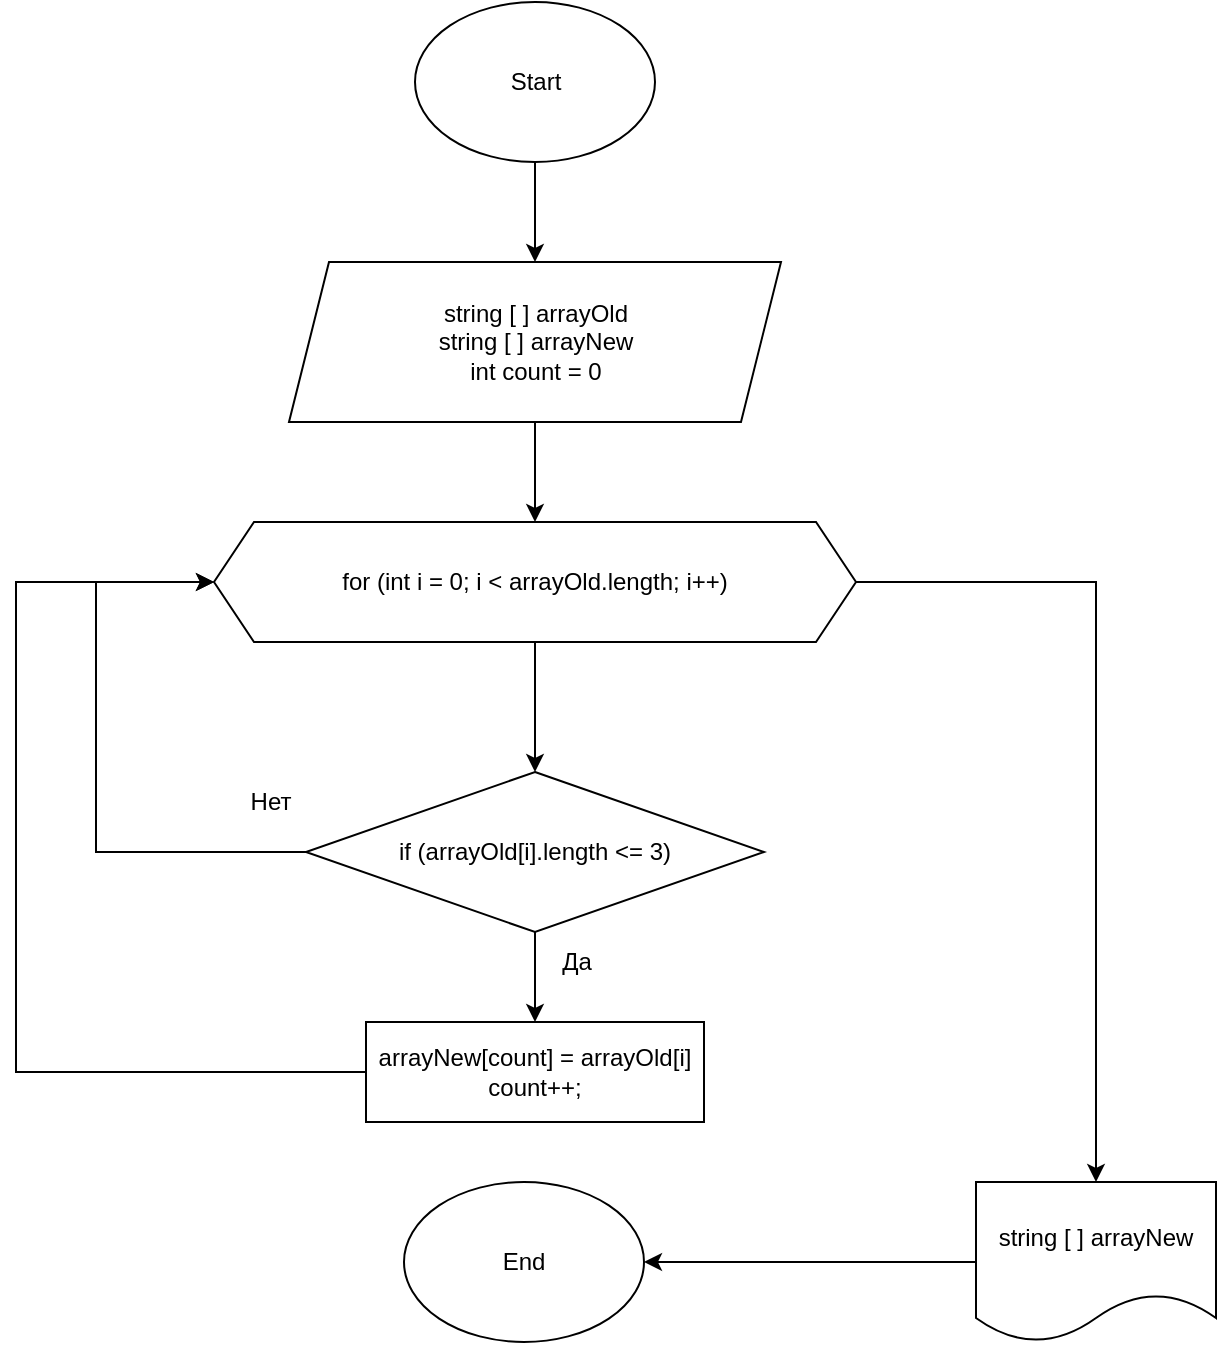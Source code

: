 <mxfile version="12.2.4" pages="1"><diagram id="C5RBs43oDa-KdzZeNtuy" name="Page-1"><mxGraphModel dx="410" dy="300" grid="1" gridSize="10" guides="1" tooltips="1" connect="1" arrows="1" fold="1" page="1" pageScale="1" pageWidth="827" pageHeight="1169" math="0" shadow="0"><root><mxCell id="WIyWlLk6GJQsqaUBKTNV-0"/><mxCell id="WIyWlLk6GJQsqaUBKTNV-1" parent="WIyWlLk6GJQsqaUBKTNV-0"/><mxCell id="24" value="" style="edgeStyle=orthogonalEdgeStyle;rounded=0;orthogonalLoop=1;jettySize=auto;html=1;exitX=0.5;exitY=1;exitDx=0;exitDy=0;" edge="1" parent="WIyWlLk6GJQsqaUBKTNV-1" target="26" source="38"><mxGeometry relative="1" as="geometry"><mxPoint x="424" y="130" as="sourcePoint"/></mxGeometry></mxCell><mxCell id="25" value="" style="edgeStyle=orthogonalEdgeStyle;rounded=0;orthogonalLoop=1;jettySize=auto;html=1;" edge="1" parent="WIyWlLk6GJQsqaUBKTNV-1" source="26" target="29"><mxGeometry relative="1" as="geometry"/></mxCell><mxCell id="26" value="string [ ] arrayOld&lt;br&gt;string [ ] arrayNew&lt;br&gt;int count = 0" style="shape=parallelogram;perimeter=parallelogramPerimeter;whiteSpace=wrap;html=1;fixedSize=1;" vertex="1" parent="WIyWlLk6GJQsqaUBKTNV-1"><mxGeometry x="306.5" y="160" width="246" height="80" as="geometry"/></mxCell><mxCell id="27" value="" style="edgeStyle=orthogonalEdgeStyle;rounded=0;orthogonalLoop=1;jettySize=auto;html=1;" edge="1" parent="WIyWlLk6GJQsqaUBKTNV-1" source="29" target="31"><mxGeometry relative="1" as="geometry"/></mxCell><mxCell id="28" style="edgeStyle=orthogonalEdgeStyle;rounded=0;orthogonalLoop=1;jettySize=auto;html=1;exitX=1;exitY=0.5;exitDx=0;exitDy=0;entryX=0.5;entryY=0;entryDx=0;entryDy=0;" edge="1" parent="WIyWlLk6GJQsqaUBKTNV-1" source="29" target="37"><mxGeometry relative="1" as="geometry"/></mxCell><mxCell id="29" value="for (int i = 0; i &amp;lt; arrayOld.length; i++)" style="shape=hexagon;perimeter=hexagonPerimeter2;whiteSpace=wrap;html=1;fixedSize=1;" vertex="1" parent="WIyWlLk6GJQsqaUBKTNV-1"><mxGeometry x="269" y="290" width="321" height="60" as="geometry"/></mxCell><mxCell id="30" value="" style="edgeStyle=orthogonalEdgeStyle;rounded=0;orthogonalLoop=1;jettySize=auto;html=1;" edge="1" parent="WIyWlLk6GJQsqaUBKTNV-1" source="31" target="33"><mxGeometry relative="1" as="geometry"/></mxCell><mxCell id="31" value="if (arrayOld[i].length &amp;lt;= 3)" style="rhombus;whiteSpace=wrap;html=1;" vertex="1" parent="WIyWlLk6GJQsqaUBKTNV-1"><mxGeometry x="315" y="415" width="229" height="80" as="geometry"/></mxCell><mxCell id="32" value="" style="edgeStyle=orthogonalEdgeStyle;rounded=0;orthogonalLoop=1;jettySize=auto;html=1;exitX=0;exitY=0.5;exitDx=0;exitDy=0;entryX=0;entryY=0.5;entryDx=0;entryDy=0;" edge="1" parent="WIyWlLk6GJQsqaUBKTNV-1" source="33" target="29"><mxGeometry relative="1" as="geometry"><Array as="points"><mxPoint x="170" y="565"/><mxPoint x="170" y="320"/></Array></mxGeometry></mxCell><mxCell id="33" value="arrayNew[count] = arrayOld[i]&lt;br&gt;count++;" style="whiteSpace=wrap;html=1;" vertex="1" parent="WIyWlLk6GJQsqaUBKTNV-1"><mxGeometry x="345" y="540" width="169" height="50" as="geometry"/></mxCell><mxCell id="34" value="" style="endArrow=classic;html=1;rounded=0;exitX=0;exitY=0.5;exitDx=0;exitDy=0;" edge="1" parent="WIyWlLk6GJQsqaUBKTNV-1" source="31"><mxGeometry width="50" height="50" relative="1" as="geometry"><mxPoint x="510" y="440" as="sourcePoint"/><mxPoint x="269" y="320" as="targetPoint"/><Array as="points"><mxPoint x="210" y="455"/><mxPoint x="210" y="320"/></Array></mxGeometry></mxCell><mxCell id="35" value="Да" style="text;html=1;align=center;verticalAlign=middle;resizable=0;points=[];autosize=1;strokeColor=none;fillColor=none;" vertex="1" parent="WIyWlLk6GJQsqaUBKTNV-1"><mxGeometry x="430" y="495" width="40" height="30" as="geometry"/></mxCell><mxCell id="36" value="Нет" style="text;html=1;align=center;verticalAlign=middle;resizable=0;points=[];autosize=1;strokeColor=none;fillColor=none;" vertex="1" parent="WIyWlLk6GJQsqaUBKTNV-1"><mxGeometry x="276.5" y="415" width="40" height="30" as="geometry"/></mxCell><mxCell id="37" value="string [ ] arrayNew" style="shape=document;whiteSpace=wrap;html=1;boundedLbl=1;" vertex="1" parent="WIyWlLk6GJQsqaUBKTNV-1"><mxGeometry x="650" y="620" width="120" height="80" as="geometry"/></mxCell><mxCell id="38" value="Start" style="ellipse;whiteSpace=wrap;html=1;" vertex="1" parent="WIyWlLk6GJQsqaUBKTNV-1"><mxGeometry x="369.5" y="30" width="120" height="80" as="geometry"/></mxCell><mxCell id="39" value="End" style="ellipse;whiteSpace=wrap;html=1;" vertex="1" parent="WIyWlLk6GJQsqaUBKTNV-1"><mxGeometry x="364" y="620" width="120" height="80" as="geometry"/></mxCell><mxCell id="43" value="" style="edgeStyle=orthogonalEdgeStyle;rounded=0;orthogonalLoop=1;jettySize=auto;html=1;entryX=1;entryY=0.5;entryDx=0;entryDy=0;exitX=0;exitY=0.5;exitDx=0;exitDy=0;" edge="1" parent="WIyWlLk6GJQsqaUBKTNV-1" source="37" target="39"><mxGeometry relative="1" as="geometry"><mxPoint x="590" y="450" as="sourcePoint"/><mxPoint x="700" y="540" as="targetPoint"/><Array as="points"><mxPoint x="600" y="660"/><mxPoint x="600" y="660"/></Array></mxGeometry></mxCell></root></mxGraphModel></diagram></mxfile>
